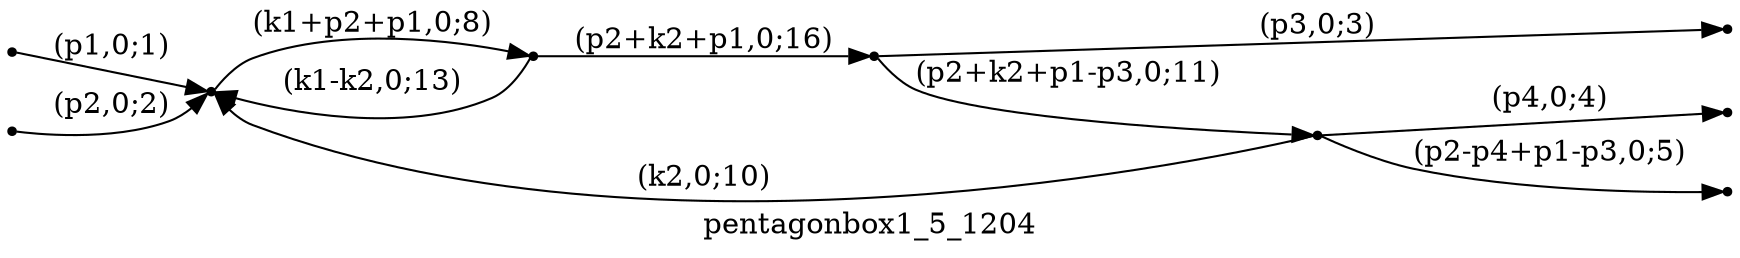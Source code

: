 digraph pentagonbox1_5_1204 {
  label="pentagonbox1_5_1204";
  rankdir="LR";
  subgraph edges {
    -1 -> 3 [label="(p1,0;1)"];
    -2 -> 3 [label="(p2,0;2)"];
    4 -> -3 [label="(p3,0;3)"];
    1 -> -4 [label="(p4,0;4)"];
    1 -> -5 [label="(p2-p4+p1-p3,0;5)"];
    3 -> 2 [label="(k1+p2+p1,0;8)"];
    1 -> 3 [label="(k2,0;10)"];
    4 -> 1 [label="(p2+k2+p1-p3,0;11)"];
    2 -> 3 [label="(k1-k2,0;13)"];
    2 -> 4 [label="(p2+k2+p1,0;16)"];
  }
  subgraph incoming { rank="source"; -1; -2; }
  subgraph outgoing { rank="sink"; -3; -4; -5; }
-5 [shape=point];
-4 [shape=point];
-3 [shape=point];
-2 [shape=point];
-1 [shape=point];
1 [shape=point];
2 [shape=point];
3 [shape=point];
4 [shape=point];
}


